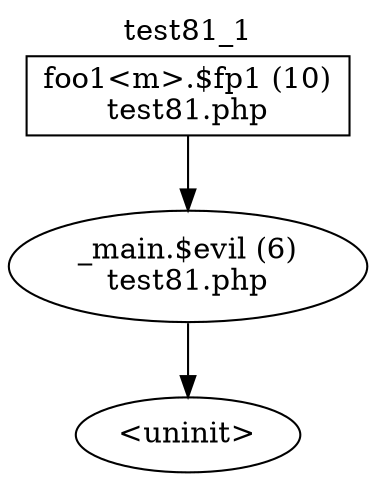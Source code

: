 digraph cfg {
  label="test81_1";
  labelloc=t;
  n1 [shape=box, label="foo1<m>.$fp1 (10)\ntest81.php"];
  n2 [shape=ellipse, label="_main.$evil (6)\ntest81.php"];
  n3 [shape=ellipse, label="<uninit>"];
  n1 -> n2;
  n2 -> n3;
}

